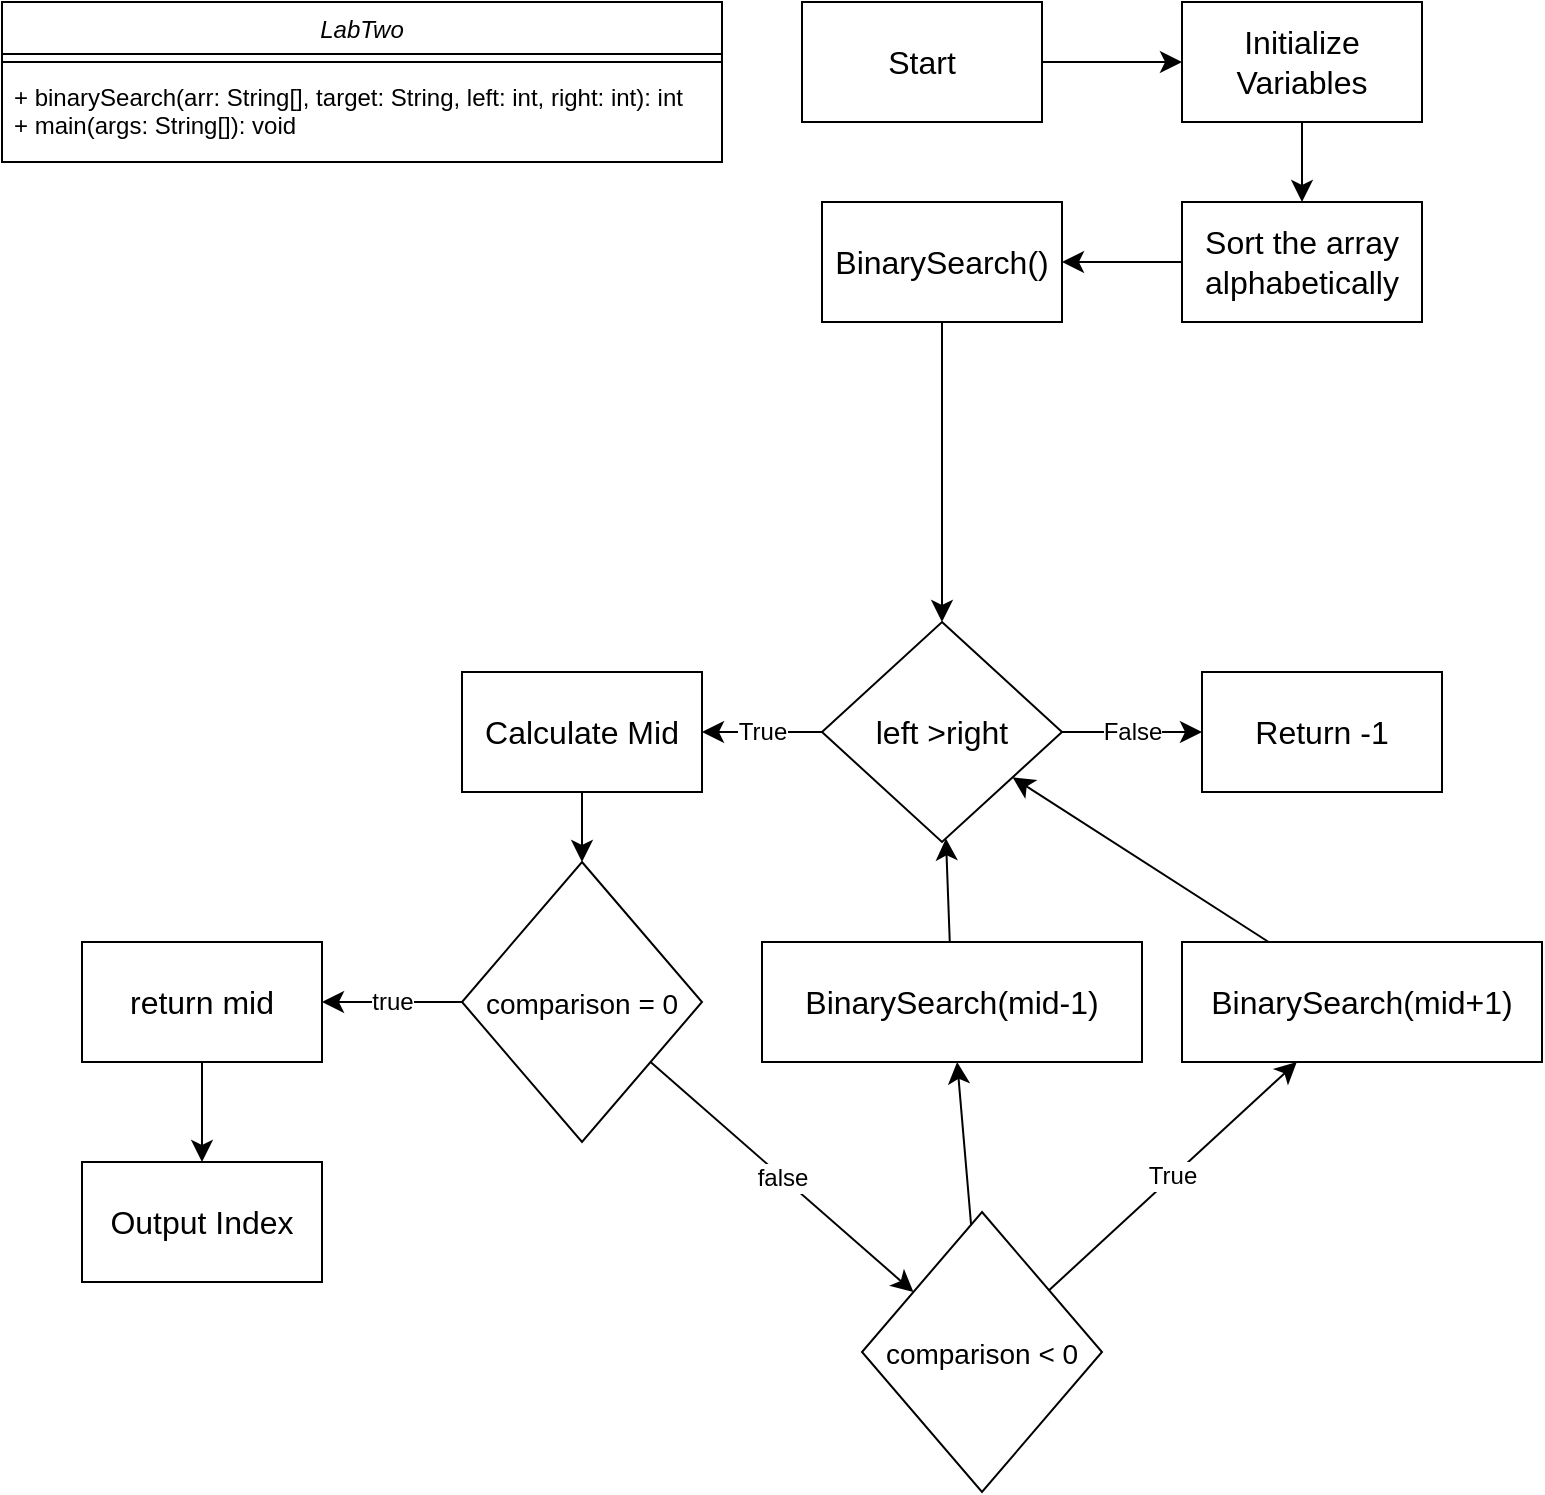 <mxfile version="22.1.21" type="github">
  <diagram id="C5RBs43oDa-KdzZeNtuy" name="Page-1">
    <mxGraphModel dx="1420" dy="856" grid="1" gridSize="10" guides="1" tooltips="1" connect="1" arrows="1" fold="1" page="1" pageScale="1" pageWidth="827" pageHeight="1169" math="0" shadow="0">
      <root>
        <mxCell id="WIyWlLk6GJQsqaUBKTNV-0" />
        <mxCell id="WIyWlLk6GJQsqaUBKTNV-1" parent="WIyWlLk6GJQsqaUBKTNV-0" />
        <mxCell id="zkfFHV4jXpPFQw0GAbJ--0" value="LabTwo" style="swimlane;fontStyle=2;align=center;verticalAlign=top;childLayout=stackLayout;horizontal=1;startSize=26;horizontalStack=0;resizeParent=1;resizeLast=0;collapsible=1;marginBottom=0;rounded=0;shadow=0;strokeWidth=1;" parent="WIyWlLk6GJQsqaUBKTNV-1" vertex="1">
          <mxGeometry x="40" y="40" width="360" height="80" as="geometry">
            <mxRectangle x="230" y="140" width="160" height="26" as="alternateBounds" />
          </mxGeometry>
        </mxCell>
        <mxCell id="zkfFHV4jXpPFQw0GAbJ--4" value="" style="line;html=1;strokeWidth=1;align=left;verticalAlign=middle;spacingTop=-1;spacingLeft=3;spacingRight=3;rotatable=0;labelPosition=right;points=[];portConstraint=eastwest;" parent="zkfFHV4jXpPFQw0GAbJ--0" vertex="1">
          <mxGeometry y="26" width="360" height="8" as="geometry" />
        </mxCell>
        <mxCell id="zkfFHV4jXpPFQw0GAbJ--5" value="+ binarySearch(arr: String[], target: String, left: int, right: int): int&#xa;+ main(args: String[]): void" style="text;align=left;verticalAlign=top;spacingLeft=4;spacingRight=4;overflow=hidden;rotatable=0;points=[[0,0.5],[1,0.5]];portConstraint=eastwest;" parent="zkfFHV4jXpPFQw0GAbJ--0" vertex="1">
          <mxGeometry y="34" width="360" height="36" as="geometry" />
        </mxCell>
        <mxCell id="O1pQg1fMMyQDGjSUsZpY-26" style="edgeStyle=none;curved=1;rounded=0;orthogonalLoop=1;jettySize=auto;html=1;fontSize=12;startSize=8;endSize=8;" edge="1" parent="WIyWlLk6GJQsqaUBKTNV-1" source="O1pQg1fMMyQDGjSUsZpY-1" target="O1pQg1fMMyQDGjSUsZpY-2">
          <mxGeometry relative="1" as="geometry" />
        </mxCell>
        <mxCell id="O1pQg1fMMyQDGjSUsZpY-1" value="Start" style="rounded=0;whiteSpace=wrap;html=1;fontSize=16;" vertex="1" parent="WIyWlLk6GJQsqaUBKTNV-1">
          <mxGeometry x="440" y="40" width="120" height="60" as="geometry" />
        </mxCell>
        <mxCell id="O1pQg1fMMyQDGjSUsZpY-5" style="edgeStyle=none;curved=1;rounded=0;orthogonalLoop=1;jettySize=auto;html=1;fontSize=12;startSize=8;endSize=8;" edge="1" parent="WIyWlLk6GJQsqaUBKTNV-1" source="O1pQg1fMMyQDGjSUsZpY-2" target="O1pQg1fMMyQDGjSUsZpY-3">
          <mxGeometry relative="1" as="geometry" />
        </mxCell>
        <mxCell id="O1pQg1fMMyQDGjSUsZpY-2" value="Initialize Variables" style="rounded=0;whiteSpace=wrap;html=1;fontSize=16;" vertex="1" parent="WIyWlLk6GJQsqaUBKTNV-1">
          <mxGeometry x="630" y="40" width="120" height="60" as="geometry" />
        </mxCell>
        <mxCell id="O1pQg1fMMyQDGjSUsZpY-27" style="edgeStyle=none;curved=1;rounded=0;orthogonalLoop=1;jettySize=auto;html=1;fontSize=12;startSize=8;endSize=8;" edge="1" parent="WIyWlLk6GJQsqaUBKTNV-1" source="O1pQg1fMMyQDGjSUsZpY-3" target="O1pQg1fMMyQDGjSUsZpY-6">
          <mxGeometry relative="1" as="geometry" />
        </mxCell>
        <mxCell id="O1pQg1fMMyQDGjSUsZpY-3" value="Sort the array alphabetically" style="rounded=0;whiteSpace=wrap;html=1;fontSize=16;" vertex="1" parent="WIyWlLk6GJQsqaUBKTNV-1">
          <mxGeometry x="630" y="140" width="120" height="60" as="geometry" />
        </mxCell>
        <mxCell id="O1pQg1fMMyQDGjSUsZpY-25" style="edgeStyle=none;curved=1;rounded=0;orthogonalLoop=1;jettySize=auto;html=1;fontSize=12;startSize=8;endSize=8;" edge="1" parent="WIyWlLk6GJQsqaUBKTNV-1" source="O1pQg1fMMyQDGjSUsZpY-6" target="O1pQg1fMMyQDGjSUsZpY-9">
          <mxGeometry relative="1" as="geometry" />
        </mxCell>
        <mxCell id="O1pQg1fMMyQDGjSUsZpY-6" value="BinarySearch()" style="rounded=0;whiteSpace=wrap;html=1;fontSize=16;" vertex="1" parent="WIyWlLk6GJQsqaUBKTNV-1">
          <mxGeometry x="450" y="140" width="120" height="60" as="geometry" />
        </mxCell>
        <mxCell id="O1pQg1fMMyQDGjSUsZpY-11" value="False" style="edgeStyle=none;curved=1;rounded=0;orthogonalLoop=1;jettySize=auto;html=1;fontSize=12;startSize=8;endSize=8;" edge="1" parent="WIyWlLk6GJQsqaUBKTNV-1" source="O1pQg1fMMyQDGjSUsZpY-9" target="O1pQg1fMMyQDGjSUsZpY-10">
          <mxGeometry relative="1" as="geometry" />
        </mxCell>
        <mxCell id="O1pQg1fMMyQDGjSUsZpY-13" value="True" style="edgeStyle=none;curved=1;rounded=0;orthogonalLoop=1;jettySize=auto;html=1;fontSize=12;startSize=8;endSize=8;" edge="1" parent="WIyWlLk6GJQsqaUBKTNV-1" source="O1pQg1fMMyQDGjSUsZpY-9" target="O1pQg1fMMyQDGjSUsZpY-12">
          <mxGeometry relative="1" as="geometry" />
        </mxCell>
        <mxCell id="O1pQg1fMMyQDGjSUsZpY-9" value="left &amp;gt;right" style="rhombus;whiteSpace=wrap;html=1;fontSize=16;" vertex="1" parent="WIyWlLk6GJQsqaUBKTNV-1">
          <mxGeometry x="450" y="350" width="120" height="110" as="geometry" />
        </mxCell>
        <mxCell id="O1pQg1fMMyQDGjSUsZpY-10" value="Return -1" style="rounded=0;whiteSpace=wrap;html=1;fontSize=16;" vertex="1" parent="WIyWlLk6GJQsqaUBKTNV-1">
          <mxGeometry x="640" y="375" width="120" height="60" as="geometry" />
        </mxCell>
        <mxCell id="O1pQg1fMMyQDGjSUsZpY-15" style="edgeStyle=none;curved=1;rounded=0;orthogonalLoop=1;jettySize=auto;html=1;fontSize=12;startSize=8;endSize=8;" edge="1" parent="WIyWlLk6GJQsqaUBKTNV-1" source="O1pQg1fMMyQDGjSUsZpY-12">
          <mxGeometry relative="1" as="geometry">
            <mxPoint x="330" y="470" as="targetPoint" />
          </mxGeometry>
        </mxCell>
        <mxCell id="O1pQg1fMMyQDGjSUsZpY-12" value="Calculate Mid" style="rounded=0;whiteSpace=wrap;html=1;fontSize=16;" vertex="1" parent="WIyWlLk6GJQsqaUBKTNV-1">
          <mxGeometry x="270" y="375" width="120" height="60" as="geometry" />
        </mxCell>
        <mxCell id="O1pQg1fMMyQDGjSUsZpY-20" value="true" style="edgeStyle=none;curved=1;rounded=0;orthogonalLoop=1;jettySize=auto;html=1;fontSize=12;startSize=8;endSize=8;" edge="1" parent="WIyWlLk6GJQsqaUBKTNV-1" source="O1pQg1fMMyQDGjSUsZpY-17" target="O1pQg1fMMyQDGjSUsZpY-19">
          <mxGeometry relative="1" as="geometry" />
        </mxCell>
        <mxCell id="O1pQg1fMMyQDGjSUsZpY-24" value="false" style="edgeStyle=none;curved=1;rounded=0;orthogonalLoop=1;jettySize=auto;html=1;fontSize=12;startSize=8;endSize=8;" edge="1" parent="WIyWlLk6GJQsqaUBKTNV-1" source="O1pQg1fMMyQDGjSUsZpY-17" target="O1pQg1fMMyQDGjSUsZpY-23">
          <mxGeometry relative="1" as="geometry" />
        </mxCell>
        <mxCell id="O1pQg1fMMyQDGjSUsZpY-17" value="&lt;font style=&quot;font-size: 14px;&quot;&gt;comparison = 0&lt;/font&gt;" style="rhombus;whiteSpace=wrap;html=1;fontSize=16;" vertex="1" parent="WIyWlLk6GJQsqaUBKTNV-1">
          <mxGeometry x="270" y="470" width="120" height="140" as="geometry" />
        </mxCell>
        <mxCell id="O1pQg1fMMyQDGjSUsZpY-22" style="edgeStyle=none;curved=1;rounded=0;orthogonalLoop=1;jettySize=auto;html=1;fontSize=12;startSize=8;endSize=8;" edge="1" parent="WIyWlLk6GJQsqaUBKTNV-1" source="O1pQg1fMMyQDGjSUsZpY-19" target="O1pQg1fMMyQDGjSUsZpY-21">
          <mxGeometry relative="1" as="geometry" />
        </mxCell>
        <mxCell id="O1pQg1fMMyQDGjSUsZpY-19" value="return mid" style="rounded=0;whiteSpace=wrap;html=1;fontSize=16;" vertex="1" parent="WIyWlLk6GJQsqaUBKTNV-1">
          <mxGeometry x="80" y="510" width="120" height="60" as="geometry" />
        </mxCell>
        <mxCell id="O1pQg1fMMyQDGjSUsZpY-21" value="Output Index" style="rounded=0;whiteSpace=wrap;html=1;fontSize=16;" vertex="1" parent="WIyWlLk6GJQsqaUBKTNV-1">
          <mxGeometry x="80" y="620" width="120" height="60" as="geometry" />
        </mxCell>
        <mxCell id="O1pQg1fMMyQDGjSUsZpY-31" value="True" style="edgeStyle=none;curved=1;rounded=0;orthogonalLoop=1;jettySize=auto;html=1;fontSize=12;startSize=8;endSize=8;" edge="1" parent="WIyWlLk6GJQsqaUBKTNV-1" source="O1pQg1fMMyQDGjSUsZpY-23" target="O1pQg1fMMyQDGjSUsZpY-29">
          <mxGeometry relative="1" as="geometry" />
        </mxCell>
        <mxCell id="O1pQg1fMMyQDGjSUsZpY-36" style="edgeStyle=none;curved=1;rounded=0;orthogonalLoop=1;jettySize=auto;html=1;fontSize=12;startSize=8;endSize=8;" edge="1" parent="WIyWlLk6GJQsqaUBKTNV-1" source="O1pQg1fMMyQDGjSUsZpY-23" target="O1pQg1fMMyQDGjSUsZpY-35">
          <mxGeometry relative="1" as="geometry" />
        </mxCell>
        <mxCell id="O1pQg1fMMyQDGjSUsZpY-23" value="&lt;font style=&quot;font-size: 14px;&quot;&gt;comparison &amp;lt; 0&lt;/font&gt;" style="rhombus;whiteSpace=wrap;html=1;fontSize=16;" vertex="1" parent="WIyWlLk6GJQsqaUBKTNV-1">
          <mxGeometry x="470" y="645" width="120" height="140" as="geometry" />
        </mxCell>
        <mxCell id="O1pQg1fMMyQDGjSUsZpY-30" style="edgeStyle=none;curved=1;rounded=0;orthogonalLoop=1;jettySize=auto;html=1;fontSize=12;startSize=8;endSize=8;" edge="1" parent="WIyWlLk6GJQsqaUBKTNV-1" source="O1pQg1fMMyQDGjSUsZpY-29" target="O1pQg1fMMyQDGjSUsZpY-9">
          <mxGeometry relative="1" as="geometry">
            <mxPoint x="810" y="320" as="targetPoint" />
          </mxGeometry>
        </mxCell>
        <mxCell id="O1pQg1fMMyQDGjSUsZpY-29" value="BinarySearch(mid+1)" style="rounded=0;whiteSpace=wrap;html=1;fontSize=16;" vertex="1" parent="WIyWlLk6GJQsqaUBKTNV-1">
          <mxGeometry x="630" y="510" width="180" height="60" as="geometry" />
        </mxCell>
        <mxCell id="O1pQg1fMMyQDGjSUsZpY-37" style="edgeStyle=none;curved=1;rounded=0;orthogonalLoop=1;jettySize=auto;html=1;fontSize=12;startSize=8;endSize=8;" edge="1" parent="WIyWlLk6GJQsqaUBKTNV-1" source="O1pQg1fMMyQDGjSUsZpY-35" target="O1pQg1fMMyQDGjSUsZpY-9">
          <mxGeometry relative="1" as="geometry" />
        </mxCell>
        <mxCell id="O1pQg1fMMyQDGjSUsZpY-35" value="BinarySearch(mid-1)" style="rounded=0;whiteSpace=wrap;html=1;fontSize=16;" vertex="1" parent="WIyWlLk6GJQsqaUBKTNV-1">
          <mxGeometry x="420" y="510" width="190" height="60" as="geometry" />
        </mxCell>
      </root>
    </mxGraphModel>
  </diagram>
</mxfile>
